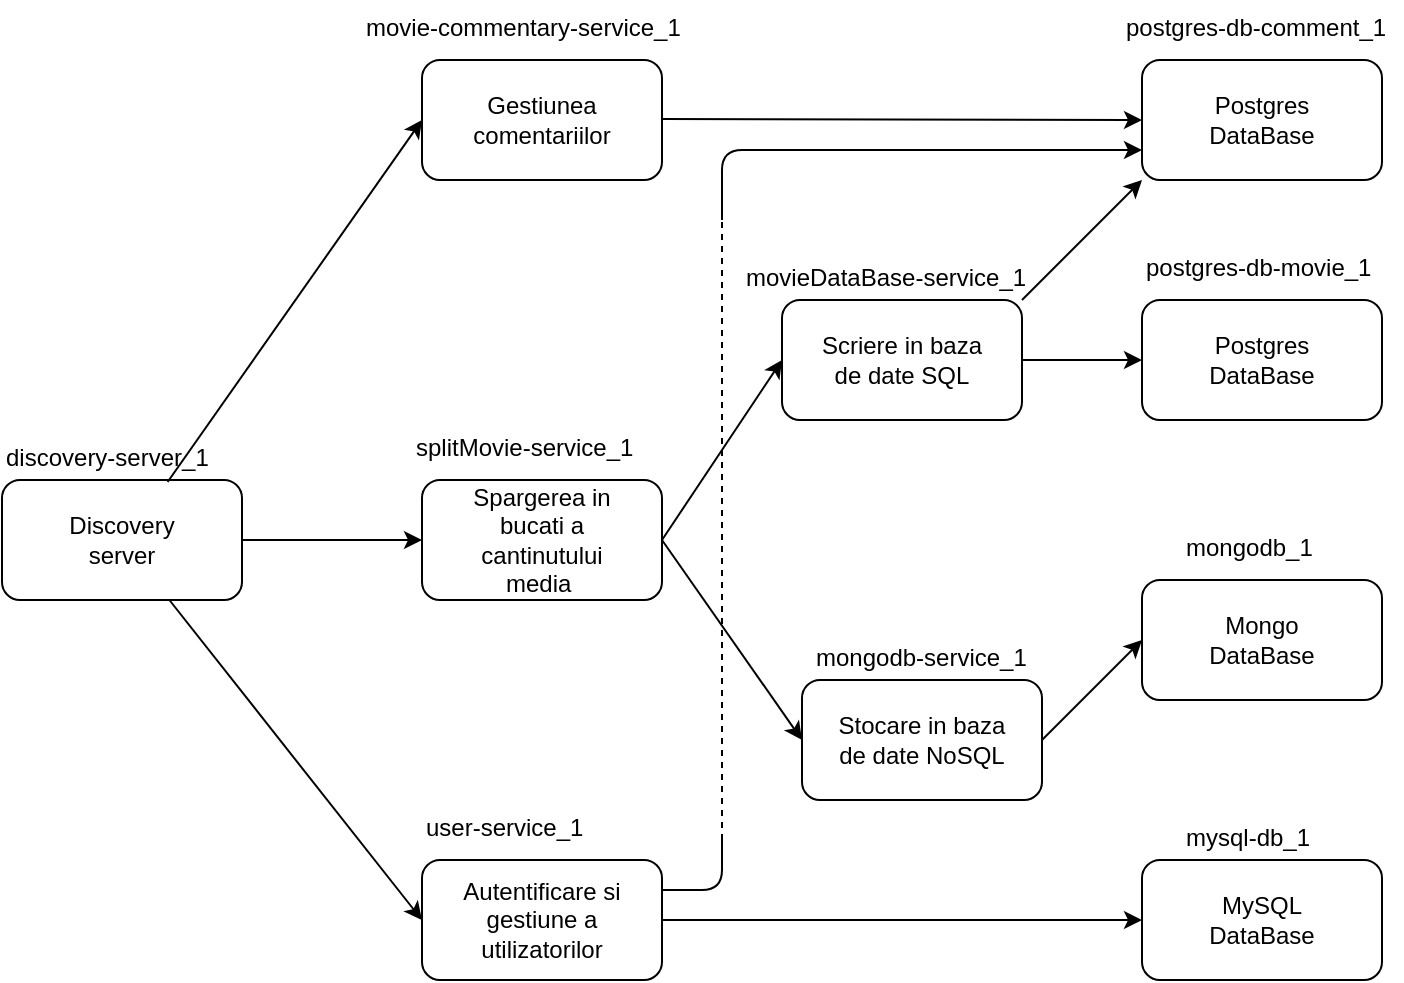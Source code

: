 <mxfile version="13.1.3" type="device"><diagram id="YeP-dY3_EdIoEaWMiYtz" name="Page-1"><mxGraphModel dx="1038" dy="580" grid="1" gridSize="10" guides="1" tooltips="1" connect="1" arrows="1" fold="1" page="1" pageScale="1" pageWidth="827" pageHeight="1169" math="0" shadow="0"><root><mxCell id="0"/><mxCell id="1" parent="0"/><mxCell id="Jzz6YO4_YcPXcdQQDvb_-37" value="" style="endArrow=none;dashed=1;html=1;" edge="1" parent="1"><mxGeometry width="50" height="50" relative="1" as="geometry"><mxPoint x="390" y="470" as="sourcePoint"/><mxPoint x="390" y="160" as="targetPoint"/></mxGeometry></mxCell><mxCell id="Jzz6YO4_YcPXcdQQDvb_-1" value="" style="rounded=1;whiteSpace=wrap;html=1;" vertex="1" parent="1"><mxGeometry x="240" y="290" width="120" height="60" as="geometry"/></mxCell><mxCell id="Jzz6YO4_YcPXcdQQDvb_-2" value="" style="rounded=1;whiteSpace=wrap;html=1;" vertex="1" parent="1"><mxGeometry x="240" y="480" width="120" height="60" as="geometry"/></mxCell><mxCell id="Jzz6YO4_YcPXcdQQDvb_-3" value="" style="rounded=1;whiteSpace=wrap;html=1;" vertex="1" parent="1"><mxGeometry x="420" y="200" width="120" height="60" as="geometry"/></mxCell><mxCell id="Jzz6YO4_YcPXcdQQDvb_-4" value="" style="rounded=1;whiteSpace=wrap;html=1;" vertex="1" parent="1"><mxGeometry x="240" y="80" width="120" height="60" as="geometry"/></mxCell><mxCell id="Jzz6YO4_YcPXcdQQDvb_-5" value="" style="rounded=1;whiteSpace=wrap;html=1;" vertex="1" parent="1"><mxGeometry x="30" y="290" width="120" height="60" as="geometry"/></mxCell><mxCell id="Jzz6YO4_YcPXcdQQDvb_-6" value="" style="rounded=1;whiteSpace=wrap;html=1;" vertex="1" parent="1"><mxGeometry x="600" y="340" width="120" height="60" as="geometry"/></mxCell><mxCell id="Jzz6YO4_YcPXcdQQDvb_-7" value="" style="rounded=1;whiteSpace=wrap;html=1;" vertex="1" parent="1"><mxGeometry x="600" y="480" width="120" height="60" as="geometry"/></mxCell><mxCell id="Jzz6YO4_YcPXcdQQDvb_-8" value="" style="rounded=1;whiteSpace=wrap;html=1;" vertex="1" parent="1"><mxGeometry x="600" y="200" width="120" height="60" as="geometry"/></mxCell><mxCell id="Jzz6YO4_YcPXcdQQDvb_-9" value="" style="rounded=1;whiteSpace=wrap;html=1;" vertex="1" parent="1"><mxGeometry x="430" y="390" width="120" height="60" as="geometry"/></mxCell><mxCell id="Jzz6YO4_YcPXcdQQDvb_-12" value="Postgres DataBase" style="text;html=1;strokeColor=none;fillColor=none;align=center;verticalAlign=middle;whiteSpace=wrap;rounded=0;" vertex="1" parent="1"><mxGeometry x="615" y="205" width="90" height="50" as="geometry"/></mxCell><mxCell id="Jzz6YO4_YcPXcdQQDvb_-13" value="MySQL DataBase" style="text;html=1;strokeColor=none;fillColor=none;align=center;verticalAlign=middle;whiteSpace=wrap;rounded=0;" vertex="1" parent="1"><mxGeometry x="615" y="485" width="90" height="50" as="geometry"/></mxCell><mxCell id="Jzz6YO4_YcPXcdQQDvb_-14" value="Mongo DataBase" style="text;html=1;strokeColor=none;fillColor=none;align=center;verticalAlign=middle;whiteSpace=wrap;rounded=0;" vertex="1" parent="1"><mxGeometry x="615" y="345" width="90" height="50" as="geometry"/></mxCell><mxCell id="Jzz6YO4_YcPXcdQQDvb_-15" value="Scriere in baza de date SQL" style="text;html=1;strokeColor=none;fillColor=none;align=center;verticalAlign=middle;whiteSpace=wrap;rounded=0;" vertex="1" parent="1"><mxGeometry x="435" y="205" width="90" height="50" as="geometry"/></mxCell><mxCell id="Jzz6YO4_YcPXcdQQDvb_-16" value="Stocare in baza de date NoSQL" style="text;html=1;strokeColor=none;fillColor=none;align=center;verticalAlign=middle;whiteSpace=wrap;rounded=0;" vertex="1" parent="1"><mxGeometry x="445" y="395" width="90" height="50" as="geometry"/></mxCell><mxCell id="Jzz6YO4_YcPXcdQQDvb_-17" value="Autentificare si gestiune a utilizatorilor" style="text;html=1;strokeColor=none;fillColor=none;align=center;verticalAlign=middle;whiteSpace=wrap;rounded=0;" vertex="1" parent="1"><mxGeometry x="255" y="485" width="90" height="50" as="geometry"/></mxCell><mxCell id="Jzz6YO4_YcPXcdQQDvb_-18" value="Spargerea in bucati a cantinutului media&amp;nbsp;" style="text;html=1;strokeColor=none;fillColor=none;align=center;verticalAlign=middle;whiteSpace=wrap;rounded=0;" vertex="1" parent="1"><mxGeometry x="255" y="295" width="90" height="50" as="geometry"/></mxCell><mxCell id="Jzz6YO4_YcPXcdQQDvb_-19" value="Gestiunea comentariilor" style="text;html=1;strokeColor=none;fillColor=none;align=center;verticalAlign=middle;whiteSpace=wrap;rounded=0;" vertex="1" parent="1"><mxGeometry x="255" y="85" width="90" height="50" as="geometry"/></mxCell><mxCell id="Jzz6YO4_YcPXcdQQDvb_-20" value="Discovery server" style="text;html=1;strokeColor=none;fillColor=none;align=center;verticalAlign=middle;whiteSpace=wrap;rounded=0;" vertex="1" parent="1"><mxGeometry x="45" y="295" width="90" height="50" as="geometry"/></mxCell><mxCell id="Jzz6YO4_YcPXcdQQDvb_-22" value="" style="endArrow=classic;html=1;entryX=0;entryY=0.5;entryDx=0;entryDy=0;" edge="1" parent="1" source="Jzz6YO4_YcPXcdQQDvb_-5" target="Jzz6YO4_YcPXcdQQDvb_-2"><mxGeometry width="50" height="50" relative="1" as="geometry"><mxPoint x="390" y="410" as="sourcePoint"/><mxPoint x="440" y="360" as="targetPoint"/></mxGeometry></mxCell><mxCell id="Jzz6YO4_YcPXcdQQDvb_-23" value="" style="endArrow=classic;html=1;entryX=0;entryY=0.5;entryDx=0;entryDy=0;exitX=1;exitY=0.5;exitDx=0;exitDy=0;" edge="1" parent="1" source="Jzz6YO4_YcPXcdQQDvb_-5" target="Jzz6YO4_YcPXcdQQDvb_-1"><mxGeometry width="50" height="50" relative="1" as="geometry"><mxPoint x="160" y="370" as="sourcePoint"/><mxPoint x="270" y="480" as="targetPoint"/></mxGeometry></mxCell><mxCell id="Jzz6YO4_YcPXcdQQDvb_-24" value="" style="endArrow=classic;html=1;entryX=0;entryY=0.5;entryDx=0;entryDy=0;exitX=0.69;exitY=0.017;exitDx=0;exitDy=0;exitPerimeter=0;" edge="1" parent="1" source="Jzz6YO4_YcPXcdQQDvb_-5" target="Jzz6YO4_YcPXcdQQDvb_-4"><mxGeometry width="50" height="50" relative="1" as="geometry"><mxPoint x="170" y="380" as="sourcePoint"/><mxPoint x="250" y="380" as="targetPoint"/></mxGeometry></mxCell><mxCell id="Jzz6YO4_YcPXcdQQDvb_-26" value="" style="endArrow=classic;html=1;entryX=0;entryY=0.5;entryDx=0;entryDy=0;exitX=1;exitY=0.5;exitDx=0;exitDy=0;" edge="1" parent="1" source="Jzz6YO4_YcPXcdQQDvb_-1" target="Jzz6YO4_YcPXcdQQDvb_-9"><mxGeometry width="50" height="50" relative="1" as="geometry"><mxPoint x="370" y="519.5" as="sourcePoint"/><mxPoint x="610" y="520" as="targetPoint"/></mxGeometry></mxCell><mxCell id="Jzz6YO4_YcPXcdQQDvb_-28" value="" style="endArrow=classic;html=1;entryX=0;entryY=0.5;entryDx=0;entryDy=0;exitX=1;exitY=0.5;exitDx=0;exitDy=0;" edge="1" parent="1" source="Jzz6YO4_YcPXcdQQDvb_-3" target="Jzz6YO4_YcPXcdQQDvb_-8"><mxGeometry width="50" height="50" relative="1" as="geometry"><mxPoint x="380" y="390" as="sourcePoint"/><mxPoint x="450" y="440" as="targetPoint"/></mxGeometry></mxCell><mxCell id="Jzz6YO4_YcPXcdQQDvb_-29" value="postgres-db-comment_1" style="text;whiteSpace=wrap;html=1;" vertex="1" parent="1"><mxGeometry x="590" y="50" width="140" height="30" as="geometry"/></mxCell><mxCell id="Jzz6YO4_YcPXcdQQDvb_-30" value="" style="rounded=1;whiteSpace=wrap;html=1;" vertex="1" parent="1"><mxGeometry x="600" y="80" width="120" height="60" as="geometry"/></mxCell><mxCell id="Jzz6YO4_YcPXcdQQDvb_-31" value="Postgres DataBase" style="text;html=1;strokeColor=none;fillColor=none;align=center;verticalAlign=middle;whiteSpace=wrap;rounded=0;" vertex="1" parent="1"><mxGeometry x="615" y="85" width="90" height="50" as="geometry"/></mxCell><mxCell id="Jzz6YO4_YcPXcdQQDvb_-32" value="" style="endArrow=classic;html=1;entryX=0;entryY=0.5;entryDx=0;entryDy=0;exitX=1;exitY=0.5;exitDx=0;exitDy=0;" edge="1" parent="1" target="Jzz6YO4_YcPXcdQQDvb_-30"><mxGeometry width="50" height="50" relative="1" as="geometry"><mxPoint x="360" y="109.5" as="sourcePoint"/><mxPoint x="450" y="109.5" as="targetPoint"/></mxGeometry></mxCell><mxCell id="Jzz6YO4_YcPXcdQQDvb_-33" value="" style="endArrow=classic;html=1;entryX=0;entryY=0.5;entryDx=0;entryDy=0;exitX=1;exitY=0.5;exitDx=0;exitDy=0;" edge="1" parent="1" source="Jzz6YO4_YcPXcdQQDvb_-9" target="Jzz6YO4_YcPXcdQQDvb_-6"><mxGeometry width="50" height="50" relative="1" as="geometry"><mxPoint x="550" y="240" as="sourcePoint"/><mxPoint x="610" y="240" as="targetPoint"/></mxGeometry></mxCell><mxCell id="Jzz6YO4_YcPXcdQQDvb_-34" value="" style="endArrow=classic;html=1;entryX=0;entryY=1;entryDx=0;entryDy=0;" edge="1" parent="1" target="Jzz6YO4_YcPXcdQQDvb_-30"><mxGeometry width="50" height="50" relative="1" as="geometry"><mxPoint x="540" y="200" as="sourcePoint"/><mxPoint x="610" y="240" as="targetPoint"/></mxGeometry></mxCell><mxCell id="Jzz6YO4_YcPXcdQQDvb_-27" value="" style="endArrow=classic;html=1;entryX=0;entryY=0.5;entryDx=0;entryDy=0;" edge="1" parent="1" target="Jzz6YO4_YcPXcdQQDvb_-3"><mxGeometry width="50" height="50" relative="1" as="geometry"><mxPoint x="360" y="320" as="sourcePoint"/><mxPoint x="430" y="270" as="targetPoint"/></mxGeometry></mxCell><mxCell id="Jzz6YO4_YcPXcdQQDvb_-38" value="" style="endArrow=none;html=1;exitX=1;exitY=0.25;exitDx=0;exitDy=0;" edge="1" parent="1" source="Jzz6YO4_YcPXcdQQDvb_-2"><mxGeometry width="50" height="50" relative="1" as="geometry"><mxPoint x="360" y="320" as="sourcePoint"/><mxPoint x="390" y="470" as="targetPoint"/><Array as="points"><mxPoint x="390" y="495"/></Array></mxGeometry></mxCell><mxCell id="Jzz6YO4_YcPXcdQQDvb_-39" value="" style="endArrow=classic;html=1;entryX=0;entryY=0.75;entryDx=0;entryDy=0;" edge="1" parent="1" target="Jzz6YO4_YcPXcdQQDvb_-30"><mxGeometry width="50" height="50" relative="1" as="geometry"><mxPoint x="390" y="160" as="sourcePoint"/><mxPoint x="410" y="270" as="targetPoint"/><Array as="points"><mxPoint x="390" y="125"/></Array></mxGeometry></mxCell><mxCell id="Jzz6YO4_YcPXcdQQDvb_-40" value="postgres-db-movie_1" style="text;whiteSpace=wrap;html=1;" vertex="1" parent="1"><mxGeometry x="600" y="170" width="130" height="30" as="geometry"/></mxCell><mxCell id="Jzz6YO4_YcPXcdQQDvb_-41" value="mysql-db_1" style="text;whiteSpace=wrap;html=1;" vertex="1" parent="1"><mxGeometry x="620" y="455" width="70" height="30" as="geometry"/></mxCell><mxCell id="Jzz6YO4_YcPXcdQQDvb_-42" value="discovery-server_1" style="text;whiteSpace=wrap;html=1;" vertex="1" parent="1"><mxGeometry x="30" y="265" width="110" height="30" as="geometry"/></mxCell><mxCell id="Jzz6YO4_YcPXcdQQDvb_-43" value="mongodb_1" style="text;whiteSpace=wrap;html=1;" vertex="1" parent="1"><mxGeometry x="620" y="310" width="90" height="30" as="geometry"/></mxCell><mxCell id="Jzz6YO4_YcPXcdQQDvb_-44" value="movieDataBase-service_1" style="text;whiteSpace=wrap;html=1;" vertex="1" parent="1"><mxGeometry x="400" y="175" width="260" height="30" as="geometry"/></mxCell><mxCell id="Jzz6YO4_YcPXcdQQDvb_-45" value="splitMovie-service_1" style="text;whiteSpace=wrap;html=1;" vertex="1" parent="1"><mxGeometry x="235" y="260" width="130" height="30" as="geometry"/></mxCell><mxCell id="Jzz6YO4_YcPXcdQQDvb_-46" value="user-service_1" style="text;whiteSpace=wrap;html=1;" vertex="1" parent="1"><mxGeometry x="240" y="450" width="100" height="30" as="geometry"/></mxCell><mxCell id="Jzz6YO4_YcPXcdQQDvb_-47" value="movie-commentary-service_1" style="text;whiteSpace=wrap;html=1;" vertex="1" parent="1"><mxGeometry x="210" y="50" width="180" height="30" as="geometry"/></mxCell><mxCell id="Jzz6YO4_YcPXcdQQDvb_-48" value="mongodb-service_1" style="text;whiteSpace=wrap;html=1;" vertex="1" parent="1"><mxGeometry x="435" y="365" width="130" height="30" as="geometry"/></mxCell><mxCell id="Jzz6YO4_YcPXcdQQDvb_-49" value="" style="endArrow=classic;html=1;exitX=1;exitY=0.5;exitDx=0;exitDy=0;entryX=0;entryY=0.5;entryDx=0;entryDy=0;" edge="1" parent="1" source="Jzz6YO4_YcPXcdQQDvb_-2" target="Jzz6YO4_YcPXcdQQDvb_-7"><mxGeometry width="50" height="50" relative="1" as="geometry"><mxPoint x="440" y="320" as="sourcePoint"/><mxPoint x="490" y="270" as="targetPoint"/></mxGeometry></mxCell></root></mxGraphModel></diagram></mxfile>